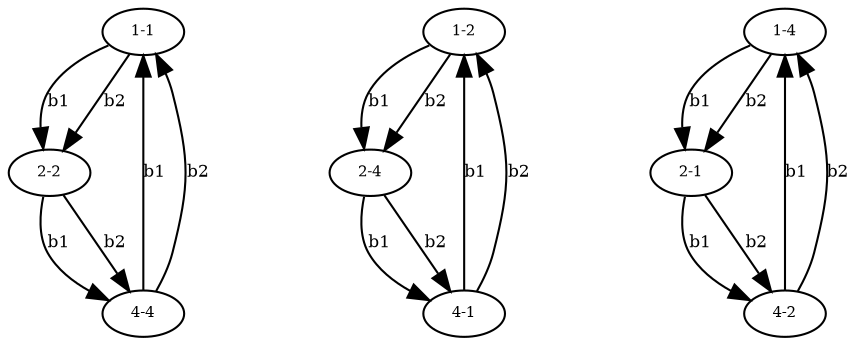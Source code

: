 digraph {
"Hv1-1" [label="1-1",fontsize=7,width=.01,height=.01];
"Hv1-1" -> "Hv2-2" [label="b1",fontsize=8];
"Hv1-1" -> "Hv2-2" [label="b2",fontsize=8];
"Hv1-2" [label="1-2",fontsize=7,width=.01,height=.01];
"Hv1-2" -> "Hv2-4" [label="b1",fontsize=8];
"Hv1-2" -> "Hv2-4" [label="b2",fontsize=8];
"Hv1-4" [label="1-4",fontsize=7,width=.01,height=.01];
"Hv1-4" -> "Hv2-1" [label="b1",fontsize=8];
"Hv1-4" -> "Hv2-1" [label="b2",fontsize=8];
"Hv2-1" [label="2-1",fontsize=7,width=.01,height=.01];
"Hv2-1" -> "Hv4-2" [label="b1",fontsize=8];
"Hv2-1" -> "Hv4-2" [label="b2",fontsize=8];
"Hv2-2" [label="2-2",fontsize=7,width=.01,height=.01];
"Hv2-2" -> "Hv4-4" [label="b1",fontsize=8];
"Hv2-2" -> "Hv4-4" [label="b2",fontsize=8];
"Hv2-4" [label="2-4",fontsize=7,width=.01,height=.01];
"Hv2-4" -> "Hv4-1" [label="b1",fontsize=8];
"Hv2-4" -> "Hv4-1" [label="b2",fontsize=8];
"Hv4-1" [label="4-1",fontsize=7,width=.01,height=.01];
"Hv4-1" -> "Hv1-2" [label="b1",fontsize=8];
"Hv4-1" -> "Hv1-2" [label="b2",fontsize=8];
"Hv4-2" [label="4-2",fontsize=7,width=.01,height=.01];
"Hv4-2" -> "Hv1-4" [label="b1",fontsize=8];
"Hv4-2" -> "Hv1-4" [label="b2",fontsize=8];
"Hv4-4" [label="4-4",fontsize=7,width=.01,height=.01];
"Hv4-4" -> "Hv1-1" [label="b1",fontsize=8];
"Hv4-4" -> "Hv1-1" [label="b2",fontsize=8];
}
